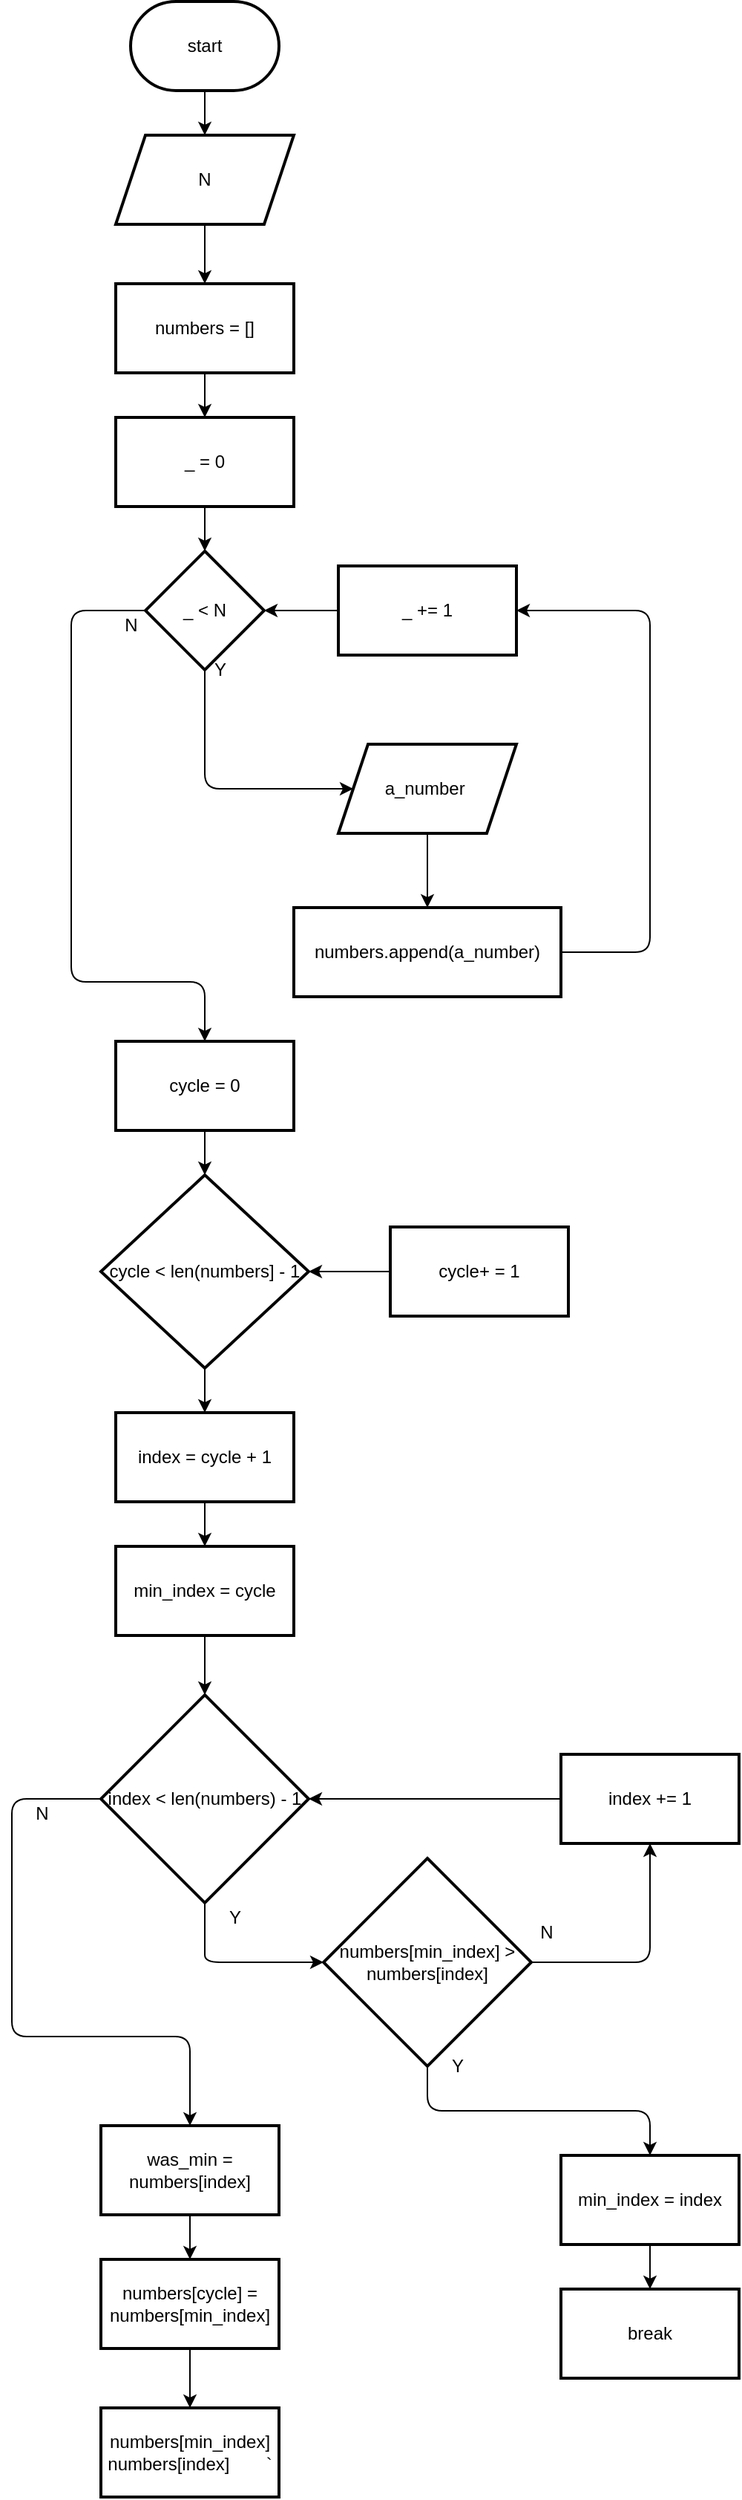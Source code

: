 <mxfile>
    <diagram id="sAAXLajPZ42Fz3Py1XYJ" name="Page-1">
        <mxGraphModel dx="376" dy="1495" grid="1" gridSize="10" guides="1" tooltips="1" connect="1" arrows="1" fold="1" page="1" pageScale="1" pageWidth="850" pageHeight="1100" math="0" shadow="0">
            <root>
                <mxCell id="0"/>
                <mxCell id="1" parent="0"/>
                <mxCell id="47" value="" style="edgeStyle=none;html=1;" parent="1" source="45" target="46" edge="1">
                    <mxGeometry relative="1" as="geometry"/>
                </mxCell>
                <mxCell id="45" value="start" style="strokeWidth=2;html=1;shape=mxgraph.flowchart.terminator;whiteSpace=wrap;" parent="1" vertex="1">
                    <mxGeometry x="250" y="-1080" width="100" height="60" as="geometry"/>
                </mxCell>
                <mxCell id="49" value="" style="edgeStyle=none;html=1;" parent="1" source="46" target="48" edge="1">
                    <mxGeometry relative="1" as="geometry"/>
                </mxCell>
                <mxCell id="46" value="N" style="shape=parallelogram;perimeter=parallelogramPerimeter;whiteSpace=wrap;html=1;fixedSize=1;strokeWidth=2;" parent="1" vertex="1">
                    <mxGeometry x="240" y="-990" width="120" height="60" as="geometry"/>
                </mxCell>
                <mxCell id="51" value="" style="edgeStyle=none;html=1;" parent="1" source="48" target="50" edge="1">
                    <mxGeometry relative="1" as="geometry"/>
                </mxCell>
                <mxCell id="48" value="numbers = []" style="whiteSpace=wrap;html=1;strokeWidth=2;" parent="1" vertex="1">
                    <mxGeometry x="240" y="-890" width="120" height="60" as="geometry"/>
                </mxCell>
                <mxCell id="53" value="" style="edgeStyle=none;html=1;" parent="1" source="50" target="52" edge="1">
                    <mxGeometry relative="1" as="geometry"/>
                </mxCell>
                <mxCell id="50" value="_ = 0" style="whiteSpace=wrap;html=1;strokeWidth=2;" parent="1" vertex="1">
                    <mxGeometry x="240" y="-800" width="120" height="60" as="geometry"/>
                </mxCell>
                <mxCell id="57" value="" style="edgeStyle=none;html=1;" parent="1" source="52" target="56" edge="1">
                    <mxGeometry relative="1" as="geometry">
                        <Array as="points">
                            <mxPoint x="300" y="-550"/>
                        </Array>
                    </mxGeometry>
                </mxCell>
                <mxCell id="61" style="edgeStyle=none;html=1;" parent="1" source="52" edge="1">
                    <mxGeometry relative="1" as="geometry">
                        <mxPoint x="300.0" y="-380" as="targetPoint"/>
                        <Array as="points">
                            <mxPoint x="210" y="-670"/>
                            <mxPoint x="210" y="-420"/>
                            <mxPoint x="300" y="-420"/>
                        </Array>
                    </mxGeometry>
                </mxCell>
                <mxCell id="52" value="_ &amp;lt; N" style="rhombus;whiteSpace=wrap;html=1;strokeWidth=2;" parent="1" vertex="1">
                    <mxGeometry x="260" y="-710" width="80" height="80" as="geometry"/>
                </mxCell>
                <mxCell id="55" value="" style="edgeStyle=none;html=1;" parent="1" source="54" target="52" edge="1">
                    <mxGeometry relative="1" as="geometry"/>
                </mxCell>
                <mxCell id="54" value="_ += 1" style="whiteSpace=wrap;html=1;strokeWidth=2;" parent="1" vertex="1">
                    <mxGeometry x="390" y="-700" width="120" height="60" as="geometry"/>
                </mxCell>
                <mxCell id="59" value="" style="edgeStyle=none;html=1;" parent="1" source="56" target="58" edge="1">
                    <mxGeometry relative="1" as="geometry"/>
                </mxCell>
                <mxCell id="56" value="a_number&amp;nbsp;" style="shape=parallelogram;perimeter=parallelogramPerimeter;whiteSpace=wrap;html=1;fixedSize=1;strokeWidth=2;" parent="1" vertex="1">
                    <mxGeometry x="390" y="-580" width="120" height="60" as="geometry"/>
                </mxCell>
                <mxCell id="60" style="edgeStyle=none;html=1;entryX=1;entryY=0.5;entryDx=0;entryDy=0;" parent="1" source="58" target="54" edge="1">
                    <mxGeometry relative="1" as="geometry">
                        <Array as="points">
                            <mxPoint x="600" y="-440"/>
                            <mxPoint x="600" y="-670"/>
                        </Array>
                    </mxGeometry>
                </mxCell>
                <mxCell id="58" value="numbers.append(a_number)" style="whiteSpace=wrap;html=1;strokeWidth=2;" parent="1" vertex="1">
                    <mxGeometry x="360" y="-470" width="180" height="60" as="geometry"/>
                </mxCell>
                <mxCell id="62" value="Y" style="text;html=1;align=center;verticalAlign=middle;resizable=0;points=[];autosize=1;strokeColor=none;fillColor=none;" parent="1" vertex="1">
                    <mxGeometry x="300" y="-640" width="20" height="20" as="geometry"/>
                </mxCell>
                <mxCell id="63" value="N" style="text;html=1;align=center;verticalAlign=middle;resizable=0;points=[];autosize=1;strokeColor=none;fillColor=none;" parent="1" vertex="1">
                    <mxGeometry x="240" y="-670" width="20" height="20" as="geometry"/>
                </mxCell>
                <mxCell id="66" value="" style="edgeStyle=none;html=1;" parent="1" source="64" target="65" edge="1">
                    <mxGeometry relative="1" as="geometry"/>
                </mxCell>
                <mxCell id="64" value="cycle = 0" style="whiteSpace=wrap;html=1;strokeWidth=2;" parent="1" vertex="1">
                    <mxGeometry x="240" y="-380" width="120" height="60" as="geometry"/>
                </mxCell>
                <mxCell id="70" value="" style="edgeStyle=none;html=1;" parent="1" source="65" target="69" edge="1">
                    <mxGeometry relative="1" as="geometry"/>
                </mxCell>
                <mxCell id="65" value="cycle &amp;lt; len(numbers] - 1" style="rhombus;whiteSpace=wrap;html=1;strokeWidth=2;" parent="1" vertex="1">
                    <mxGeometry x="230" y="-290" width="140" height="130" as="geometry"/>
                </mxCell>
                <mxCell id="68" value="" style="edgeStyle=none;html=1;" parent="1" source="67" target="65" edge="1">
                    <mxGeometry relative="1" as="geometry"/>
                </mxCell>
                <mxCell id="67" value="cycle+ = 1" style="whiteSpace=wrap;html=1;strokeWidth=2;" parent="1" vertex="1">
                    <mxGeometry x="425" y="-255" width="120" height="60" as="geometry"/>
                </mxCell>
                <mxCell id="72" value="" style="edgeStyle=none;html=1;" parent="1" source="69" target="71" edge="1">
                    <mxGeometry relative="1" as="geometry"/>
                </mxCell>
                <mxCell id="69" value="index = cycle + 1" style="whiteSpace=wrap;html=1;strokeWidth=2;" parent="1" vertex="1">
                    <mxGeometry x="240" y="-130" width="120" height="60" as="geometry"/>
                </mxCell>
                <mxCell id="74" value="" style="edgeStyle=none;html=1;" parent="1" source="71" target="73" edge="1">
                    <mxGeometry relative="1" as="geometry"/>
                </mxCell>
                <mxCell id="71" value="min_index = cycle" style="whiteSpace=wrap;html=1;strokeWidth=2;" parent="1" vertex="1">
                    <mxGeometry x="240" y="-40" width="120" height="60" as="geometry"/>
                </mxCell>
                <mxCell id="76" style="edgeStyle=none;html=1;entryX=0;entryY=0.5;entryDx=0;entryDy=0;" parent="1" source="73" target="75" edge="1">
                    <mxGeometry relative="1" as="geometry">
                        <Array as="points">
                            <mxPoint x="300" y="220"/>
                            <mxPoint x="300" y="240"/>
                        </Array>
                    </mxGeometry>
                </mxCell>
                <mxCell id="85" style="edgeStyle=none;html=1;entryX=0.5;entryY=0;entryDx=0;entryDy=0;" parent="1" source="73" target="103" edge="1">
                    <mxGeometry relative="1" as="geometry">
                        <Array as="points">
                            <mxPoint x="170" y="130"/>
                            <mxPoint x="170" y="290"/>
                            <mxPoint x="290" y="290"/>
                        </Array>
                        <mxPoint x="280" y="330" as="targetPoint"/>
                    </mxGeometry>
                </mxCell>
                <mxCell id="73" value="index &amp;lt; len(numbers) - 1" style="rhombus;whiteSpace=wrap;html=1;strokeWidth=2;" parent="1" vertex="1">
                    <mxGeometry x="230" y="60" width="140" height="140" as="geometry"/>
                </mxCell>
                <mxCell id="92" style="edgeStyle=none;html=1;entryX=0.5;entryY=1;entryDx=0;entryDy=0;" parent="1" source="75" target="80" edge="1">
                    <mxGeometry relative="1" as="geometry">
                        <Array as="points">
                            <mxPoint x="600" y="240"/>
                        </Array>
                    </mxGeometry>
                </mxCell>
                <mxCell id="101" style="edgeStyle=none;html=1;entryX=0.5;entryY=0;entryDx=0;entryDy=0;" parent="1" source="75" edge="1">
                    <mxGeometry relative="1" as="geometry">
                        <Array as="points">
                            <mxPoint x="450" y="340"/>
                            <mxPoint x="600" y="340"/>
                        </Array>
                        <mxPoint x="600" y="370" as="targetPoint"/>
                    </mxGeometry>
                </mxCell>
                <mxCell id="75" value="numbers[min_index] &amp;gt; numbers[index]" style="rhombus;whiteSpace=wrap;html=1;strokeWidth=2;" parent="1" vertex="1">
                    <mxGeometry x="380" y="170" width="140" height="140" as="geometry"/>
                </mxCell>
                <mxCell id="98" value="" style="edgeStyle=none;html=1;" parent="1" source="77" target="97" edge="1">
                    <mxGeometry relative="1" as="geometry"/>
                </mxCell>
                <mxCell id="77" value="min_index = index" style="whiteSpace=wrap;html=1;strokeWidth=2;" parent="1" vertex="1">
                    <mxGeometry x="540" y="370" width="120" height="60" as="geometry"/>
                </mxCell>
                <mxCell id="88" style="edgeStyle=none;html=1;" parent="1" source="80" target="73" edge="1">
                    <mxGeometry relative="1" as="geometry"/>
                </mxCell>
                <mxCell id="80" value="index += 1" style="whiteSpace=wrap;html=1;strokeWidth=2;" parent="1" vertex="1">
                    <mxGeometry x="540" y="100" width="120" height="60" as="geometry"/>
                </mxCell>
                <mxCell id="91" value="" style="edgeStyle=none;html=1;" parent="1" source="82" target="90" edge="1">
                    <mxGeometry relative="1" as="geometry"/>
                </mxCell>
                <mxCell id="82" value="numbers[cycle] = numbers[min_index]" style="whiteSpace=wrap;html=1;strokeWidth=2;" parent="1" vertex="1">
                    <mxGeometry x="230" y="440" width="120" height="60" as="geometry"/>
                </mxCell>
                <mxCell id="84" value="Y" style="text;html=1;align=center;verticalAlign=middle;resizable=0;points=[];autosize=1;strokeColor=none;fillColor=none;" parent="1" vertex="1">
                    <mxGeometry x="310" y="200" width="20" height="20" as="geometry"/>
                </mxCell>
                <mxCell id="87" value="N" style="text;html=1;align=center;verticalAlign=middle;resizable=0;points=[];autosize=1;strokeColor=none;fillColor=none;" parent="1" vertex="1">
                    <mxGeometry x="180" y="130" width="20" height="20" as="geometry"/>
                </mxCell>
                <mxCell id="90" value="numbers[min_index] numbers[index]&amp;nbsp;&lt;span style=&quot;white-space: pre&quot;&gt;&#9;&lt;/span&gt;`" style="whiteSpace=wrap;html=1;strokeWidth=2;" parent="1" vertex="1">
                    <mxGeometry x="230" y="540" width="120" height="60" as="geometry"/>
                </mxCell>
                <mxCell id="93" value="N" style="text;html=1;align=center;verticalAlign=middle;resizable=0;points=[];autosize=1;strokeColor=none;fillColor=none;" parent="1" vertex="1">
                    <mxGeometry x="520" y="210" width="20" height="20" as="geometry"/>
                </mxCell>
                <mxCell id="96" value="Y" style="text;html=1;align=center;verticalAlign=middle;resizable=0;points=[];autosize=1;strokeColor=none;fillColor=none;" parent="1" vertex="1">
                    <mxGeometry x="460" y="300" width="20" height="20" as="geometry"/>
                </mxCell>
                <mxCell id="97" value="break" style="whiteSpace=wrap;html=1;strokeWidth=2;" parent="1" vertex="1">
                    <mxGeometry x="540" y="460" width="120" height="60" as="geometry"/>
                </mxCell>
                <mxCell id="105" value="" style="edgeStyle=none;html=1;" edge="1" parent="1" source="103" target="82">
                    <mxGeometry relative="1" as="geometry"/>
                </mxCell>
                <mxCell id="103" value="was_min = numbers[index]" style="whiteSpace=wrap;html=1;strokeWidth=2;" vertex="1" parent="1">
                    <mxGeometry x="230" y="350" width="120" height="60" as="geometry"/>
                </mxCell>
            </root>
        </mxGraphModel>
    </diagram>
</mxfile>